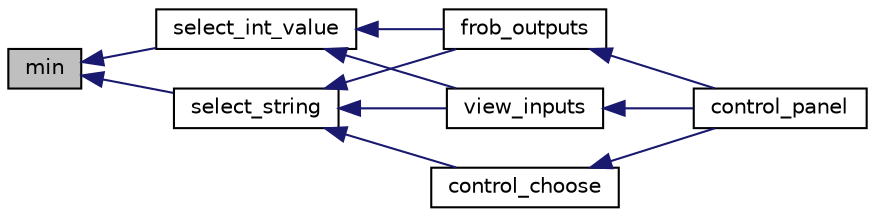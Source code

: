 digraph "min"
{
  edge [fontname="Helvetica",fontsize="10",labelfontname="Helvetica",labelfontsize="10"];
  node [fontname="Helvetica",fontsize="10",shape=record];
  rankdir="LR";
  Node1 [label="min",height=0.2,width=0.4,color="black", fillcolor="grey75", style="filled" fontcolor="black"];
  Node1 -> Node2 [dir="back",color="midnightblue",fontsize="10",style="solid",fontname="Helvetica"];
  Node2 [label="select_int_value",height=0.2,width=0.4,color="black", fillcolor="white", style="filled",URL="$menu_8c.html#aa7168d52d66264c671f6470176856fd1"];
  Node2 -> Node3 [dir="back",color="midnightblue",fontsize="10",style="solid",fontname="Helvetica"];
  Node3 [label="view_inputs",height=0.2,width=0.4,color="black", fillcolor="white", style="filled",URL="$diagnostic_8c.html#a9c7615094fa3d462fcd91432cd0d9a3d"];
  Node3 -> Node4 [dir="back",color="midnightblue",fontsize="10",style="solid",fontname="Helvetica"];
  Node4 [label="control_panel",height=0.2,width=0.4,color="black", fillcolor="white", style="filled",URL="$diagnostic_8c.html#ab93a0ba8748af7794b42a8c381480915"];
  Node2 -> Node5 [dir="back",color="midnightblue",fontsize="10",style="solid",fontname="Helvetica"];
  Node5 [label="frob_outputs",height=0.2,width=0.4,color="black", fillcolor="white", style="filled",URL="$diagnostic_8c.html#ab50d07079b04faf6898956b052644966"];
  Node5 -> Node4 [dir="back",color="midnightblue",fontsize="10",style="solid",fontname="Helvetica"];
  Node1 -> Node6 [dir="back",color="midnightblue",fontsize="10",style="solid",fontname="Helvetica"];
  Node6 [label="select_string",height=0.2,width=0.4,color="black", fillcolor="white", style="filled",URL="$menu_8c.html#a1b08ad6fdc5215cef1a76e23f309dae1"];
  Node6 -> Node3 [dir="back",color="midnightblue",fontsize="10",style="solid",fontname="Helvetica"];
  Node6 -> Node5 [dir="back",color="midnightblue",fontsize="10",style="solid",fontname="Helvetica"];
  Node6 -> Node7 [dir="back",color="midnightblue",fontsize="10",style="solid",fontname="Helvetica"];
  Node7 [label="control_choose",height=0.2,width=0.4,color="black", fillcolor="white", style="filled",URL="$diagnostic_8c.html#aca7443f3516c9e251222934ede56b80b"];
  Node7 -> Node4 [dir="back",color="midnightblue",fontsize="10",style="solid",fontname="Helvetica"];
}

